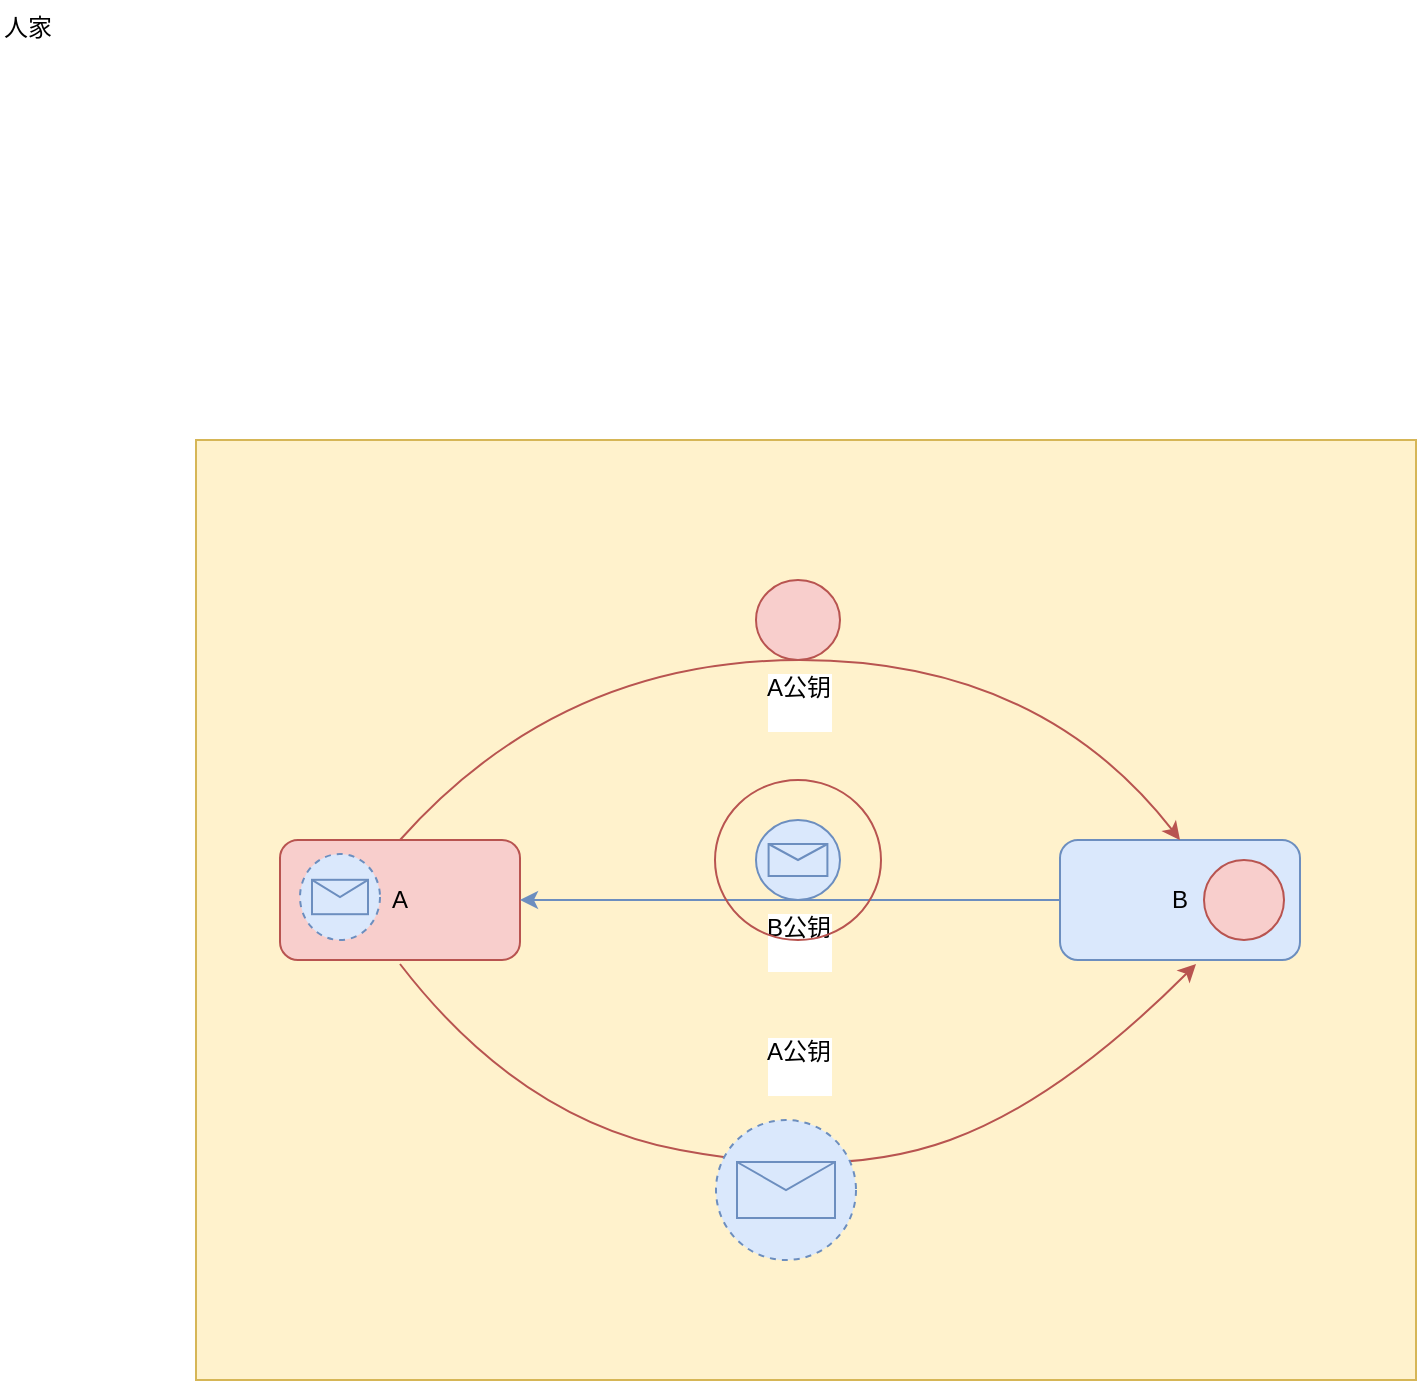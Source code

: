 <mxfile version="10.6.7" type="github"><diagram id="pvuXdUtMr-9vkmc6uW6L" name="Page-1"><mxGraphModel dx="1972" dy="1152" grid="1" gridSize="10" guides="1" tooltips="1" connect="1" arrows="1" fold="1" page="1" pageScale="1" pageWidth="827" pageHeight="1169" math="0" shadow="0"><root><mxCell id="0"/><mxCell id="1" parent="0"/><mxCell id="srvuRz__fY-fKz-Dmpan-1" value="" style="rounded=0;whiteSpace=wrap;html=1;fillColor=#fff2cc;strokeColor=#d6b656;" vertex="1" parent="1"><mxGeometry x="108" y="230" width="610" height="470" as="geometry"/></mxCell><mxCell id="srvuRz__fY-fKz-Dmpan-2" value="A" style="rounded=1;whiteSpace=wrap;html=1;fillColor=#f8cecc;strokeColor=#b85450;" vertex="1" parent="1"><mxGeometry x="150" y="430" width="120" height="60" as="geometry"/></mxCell><mxCell id="srvuRz__fY-fKz-Dmpan-3" value="B" style="rounded=1;whiteSpace=wrap;html=1;fillColor=#dae8fc;strokeColor=#6c8ebf;" vertex="1" parent="1"><mxGeometry x="540" y="430" width="120" height="60" as="geometry"/></mxCell><mxCell id="srvuRz__fY-fKz-Dmpan-4" value="" style="endArrow=classic;html=1;exitX=0;exitY=0.5;exitDx=0;exitDy=0;fillColor=#dae8fc;strokeColor=#6c8ebf;" edge="1" parent="1" source="srvuRz__fY-fKz-Dmpan-3" target="srvuRz__fY-fKz-Dmpan-2"><mxGeometry width="50" height="50" relative="1" as="geometry"><mxPoint x="270" y="480" as="sourcePoint"/><mxPoint x="320" y="430" as="targetPoint"/></mxGeometry></mxCell><mxCell id="srvuRz__fY-fKz-Dmpan-5" value="" style="curved=1;endArrow=classic;html=1;exitX=0.5;exitY=0;exitDx=0;exitDy=0;entryX=0.5;entryY=0;entryDx=0;entryDy=0;fillColor=#f8cecc;strokeColor=#b85450;" edge="1" parent="1" source="srvuRz__fY-fKz-Dmpan-2" target="srvuRz__fY-fKz-Dmpan-3"><mxGeometry width="50" height="50" relative="1" as="geometry"><mxPoint x="110" y="770" as="sourcePoint"/><mxPoint x="160" y="720" as="targetPoint"/><Array as="points"><mxPoint x="290" y="340"/><mxPoint x="530" y="340"/></Array></mxGeometry></mxCell><mxCell id="srvuRz__fY-fKz-Dmpan-6" value="" style="curved=1;endArrow=classic;html=1;entryX=0.567;entryY=1.033;entryDx=0;entryDy=0;entryPerimeter=0;fillColor=#f8cecc;strokeColor=#b85450;" edge="1" parent="1" target="srvuRz__fY-fKz-Dmpan-3"><mxGeometry width="50" height="50" relative="1" as="geometry"><mxPoint x="210" y="492" as="sourcePoint"/><mxPoint x="160" y="720" as="targetPoint"/><Array as="points"><mxPoint x="270" y="570"/><mxPoint x="430" y="600"/><mxPoint x="540" y="560"/></Array></mxGeometry></mxCell><object label="A公钥&lt;br&gt;&lt;br&gt;" id="srvuRz__fY-fKz-Dmpan-8"><mxCell style="shape=mxgraph.bpmn.shape;html=1;verticalLabelPosition=bottom;labelBackgroundColor=#ffffff;verticalAlign=top;align=center;perimeter=ellipsePerimeter;outlineConnect=0;outline=standard;symbol=general;fillColor=#f8cecc;strokeColor=#b85450;" vertex="1" parent="1"><mxGeometry x="388" y="300" width="42" height="40" as="geometry"/></mxCell></object><object label="B公钥&lt;br&gt;&lt;br&gt;" id="srvuRz__fY-fKz-Dmpan-9"><mxCell style="shape=mxgraph.bpmn.shape;html=1;verticalLabelPosition=bottom;labelBackgroundColor=#ffffff;verticalAlign=top;align=center;perimeter=ellipsePerimeter;outlineConnect=0;outline=standard;symbol=message;fillColor=#dae8fc;strokeColor=#6c8ebf;" vertex="1" parent="1"><mxGeometry x="388" y="420" width="42" height="40" as="geometry"/></mxCell></object><object label="" b公钥="B公钥" id="srvuRz__fY-fKz-Dmpan-10"><mxCell style="shape=mxgraph.bpmn.shape;html=1;verticalLabelPosition=bottom;labelBackgroundColor=#ffffff;verticalAlign=top;align=center;perimeter=ellipsePerimeter;outlineConnect=0;outline=standard;symbol=general;fillColor=#f8cecc;strokeColor=#b85450;collapsible=0;connectable=1;shadow=0;gradientColor=none;" vertex="1" parent="1"><mxGeometry x="612" y="440" width="40" height="40" as="geometry"/></mxCell></object><mxCell id="srvuRz__fY-fKz-Dmpan-14" value="" style="shape=mxgraph.bpmn.shape;html=1;verticalLabelPosition=bottom;labelBackgroundColor=#ffffff;verticalAlign=top;align=center;perimeter=ellipsePerimeter;outlineConnect=0;outline=eventNonint;symbol=message;fillColor=#dae8fc;strokeColor=#6c8ebf;" vertex="1" parent="1"><mxGeometry x="368" y="570" width="70" height="70" as="geometry"/></mxCell><mxCell id="srvuRz__fY-fKz-Dmpan-18" value="人家" style="text;html=1;" vertex="1" parent="1"><mxGeometry x="10" y="10" width="50" height="30" as="geometry"/></mxCell><object label="A公钥&lt;br&gt;&lt;br&gt;" id="srvuRz__fY-fKz-Dmpan-19"><mxCell style="shape=mxgraph.bpmn.shape;html=1;verticalLabelPosition=bottom;labelBackgroundColor=#ffffff;verticalAlign=bottom;align=center;perimeter=ellipsePerimeter;outlineConnect=0;outline=standard;symbol=general;fillColor=none;strokeColor=#b85450;" vertex="1" parent="1"><mxGeometry x="367.5" y="400" width="83" height="80" as="geometry"/></mxCell></object><mxCell id="srvuRz__fY-fKz-Dmpan-22" value="" style="shape=mxgraph.bpmn.shape;html=1;verticalLabelPosition=bottom;labelBackgroundColor=#ffffff;verticalAlign=top;align=center;perimeter=ellipsePerimeter;outlineConnect=0;outline=eventNonint;symbol=message;fillColor=#dae8fc;strokeColor=#6c8ebf;" vertex="1" parent="1"><mxGeometry x="160" y="437" width="40" height="43" as="geometry"/></mxCell></root></mxGraphModel></diagram></mxfile>